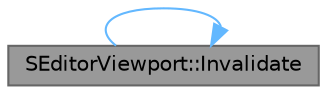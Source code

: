 digraph "SEditorViewport::Invalidate"
{
 // INTERACTIVE_SVG=YES
 // LATEX_PDF_SIZE
  bgcolor="transparent";
  edge [fontname=Helvetica,fontsize=10,labelfontname=Helvetica,labelfontsize=10];
  node [fontname=Helvetica,fontsize=10,shape=box,height=0.2,width=0.4];
  rankdir="LR";
  Node1 [id="Node000001",label="SEditorViewport::Invalidate",height=0.2,width=0.4,color="gray40", fillcolor="grey60", style="filled", fontcolor="black",tooltip="Invalidates the viewport to ensure it is redrawn during the next tick."];
  Node1 -> Node1 [id="edge1_Node000001_Node000001",color="steelblue1",style="solid",tooltip=" "];
}
